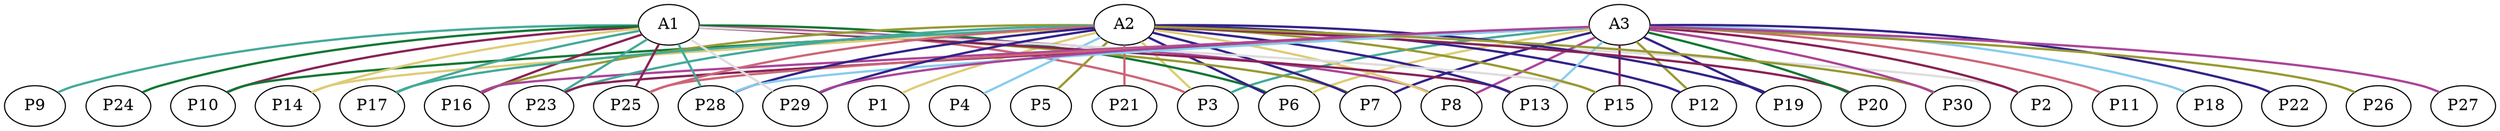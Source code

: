 graph {
	graph [rankdir=BT]
	A1
	A2
	A3
	P1
	P1 -- A2 [color="#DDCC77" style=bold]
	P2
	P2 -- A3 [color="#882255" style=bold]
	P2 -- A2 [color="#DDDDDD" style=bold]
	P3
	P3 -- A2 [color="#DDCC77" style=bold]
	P3 -- A3 [color="#44AA99" style=bold]
	P3 -- A1 [color="#CC6677" style=bold]
	P4
	P4 -- A2 [color="#88CCEE" style=bold]
	P5
	P5 -- A2 [color="#999933" style=bold]
	P6
	P6 -- A2 [color="#332288" style=bold]
	P6 -- A1 [color="#117733" style=bold]
	P6 -- A3 [color="#DDCC77" style=bold]
	P7
	P7 -- A2 [color="#332288" style=bold]
	P7 -- A1 [color="#999933" style=bold]
	P7 -- A3 [color="#332288" style=bold]
	P8
	P8 -- A3 [color="#AA4499" style=bold]
	P8 -- A1 [color="#AA4499" style=bold]
	P8 -- A2 [color="#DDCC77" style=bold]
	P9
	P9 -- A1 [color="#44AA99" style=bold]
	P10
	P10 -- A1 [color="#882255" style=bold]
	P10 -- A2 [color="#117733" style=bold]
	P11
	P11 -- A3 [color="#CC6677" style=bold]
	P12
	P12 -- A2 [color="#332288" style=bold]
	P12 -- A3 [color="#999933" style=bold]
	P13
	P13 -- A3 [color="#88CCEE" style=bold]
	P13 -- A1 [color="#882255" style=bold]
	P13 -- A2 [color="#332288" style=bold]
	P14
	P14 -- A2 [color="#DDCC77" style=bold]
	P14 -- A1 [color="#DDCC77" style=bold]
	P15
	P15 -- A1 [color="#DDDDDD" style=bold]
	P15 -- A3 [color="#882255" style=bold]
	P15 -- A2 [color="#999933" style=bold]
	P16
	P16 -- A3 [color="#AA4499" style=bold]
	P16 -- A2 [color="#999933" style=bold]
	P16 -- A1 [color="#882255" style=bold]
	P17
	P17 -- A1 [color="#44AA99" style=bold]
	P17 -- A2 [color="#44AA99" style=bold]
	P18
	P18 -- A3 [color="#88CCEE" style=bold]
	P19
	P19 -- A3 [color="#332288" style=bold]
	P19 -- A2 [color="#332288" style=bold]
	P20
	P20 -- A2 [color="#882255" style=bold]
	P20 -- A3 [color="#117733" style=bold]
	P21
	P21 -- A2 [color="#CC6677" style=bold]
	P22
	P22 -- A3 [color="#332288" style=bold]
	P23
	P23 -- A3 [color="#882255" style=bold]
	P23 -- A2 [color="#44AA99" style=bold]
	P23 -- A1 [color="#44AA99" style=bold]
	P24
	P24 -- A1 [color="#117733" style=bold]
	P25
	P25 -- A1 [color="#882255" style=bold]
	P25 -- A2 [color="#CC6677" style=bold]
	P25 -- A3 [color="#CC6677" style=bold]
	P26
	P26 -- A3 [color="#999933" style=bold]
	P27
	P27 -- A3 [color="#AA4499" style=bold]
	P28
	P28 -- A3 [color="#88CCEE" style=bold]
	P28 -- A2 [color="#332288" style=bold]
	P28 -- A1 [color="#44AA99" style=bold]
	P29
	P29 -- A1 [color="#DDDDDD" style=bold]
	P29 -- A3 [color="#AA4499" style=bold]
	P29 -- A2 [color="#332288" style=bold]
	P30
	P30 -- A3 [color="#AA4499" style=bold]
	P30 -- A2 [color="#999933" style=bold]
}
